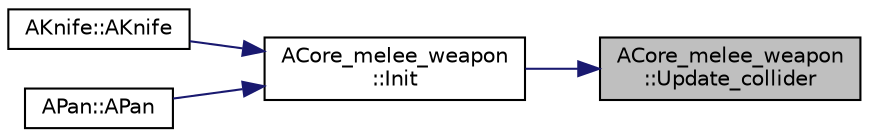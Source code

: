 digraph "ACore_melee_weapon::Update_collider"
{
 // LATEX_PDF_SIZE
  edge [fontname="Helvetica",fontsize="10",labelfontname="Helvetica",labelfontsize="10"];
  node [fontname="Helvetica",fontsize="10",shape=record];
  rankdir="RL";
  Node1 [label="ACore_melee_weapon\l::Update_collider",height=0.2,width=0.4,color="black", fillcolor="grey75", style="filled", fontcolor="black",tooltip="콜라이더 정보 갱신"];
  Node1 -> Node2 [dir="back",color="midnightblue",fontsize="10",style="solid",fontname="Helvetica"];
  Node2 [label="ACore_melee_weapon\l::Init",height=0.2,width=0.4,color="black", fillcolor="white", style="filled",URL="$class_a_core__melee__weapon.html#a9386a64ae8120037ce6f6294c54f48ca",tooltip="근접 무기 초기화"];
  Node2 -> Node3 [dir="back",color="midnightblue",fontsize="10",style="solid",fontname="Helvetica"];
  Node3 [label="AKnife::AKnife",height=0.2,width=0.4,color="black", fillcolor="white", style="filled",URL="$class_a_knife.html#a2e260742acf59df3b55d41987f1527cb",tooltip=" "];
  Node2 -> Node4 [dir="back",color="midnightblue",fontsize="10",style="solid",fontname="Helvetica"];
  Node4 [label="APan::APan",height=0.2,width=0.4,color="black", fillcolor="white", style="filled",URL="$class_a_pan.html#aa8e0c7152a642c782a924f2d1a406d27",tooltip=" "];
}
